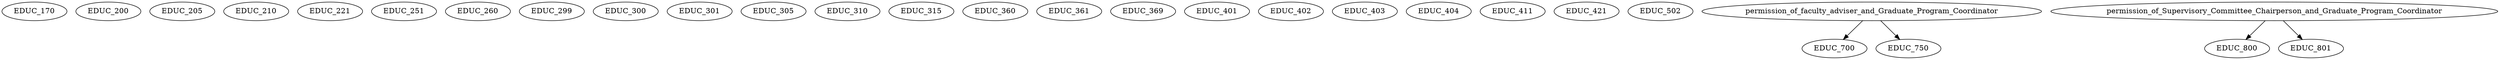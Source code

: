 digraph G {
    EDUC_170;
    EDUC_200;
    EDUC_205;
    EDUC_210;
    EDUC_221;
    EDUC_251;
    EDUC_260;
    EDUC_299;
    EDUC_300;
    EDUC_301;
    EDUC_305;
    EDUC_310;
    EDUC_315;
    EDUC_360;
    EDUC_361;
    EDUC_369;
    EDUC_401;
    EDUC_402;
    EDUC_403;
    EDUC_404;
    EDUC_411;
    EDUC_421;
    EDUC_502;
    edge [color=black];
    permission_of_faculty_adviser_and_Graduate_Program_Coordinator -> EDUC_700;
    edge [color=black];
    permission_of_faculty_adviser_and_Graduate_Program_Coordinator -> EDUC_750;
    edge [color=black];
    permission_of_Supervisory_Committee_Chairperson_and_Graduate_Program_Coordinator -> EDUC_800;
    edge [color=black];
    permission_of_Supervisory_Committee_Chairperson_and_Graduate_Program_Coordinator -> EDUC_801;
}
